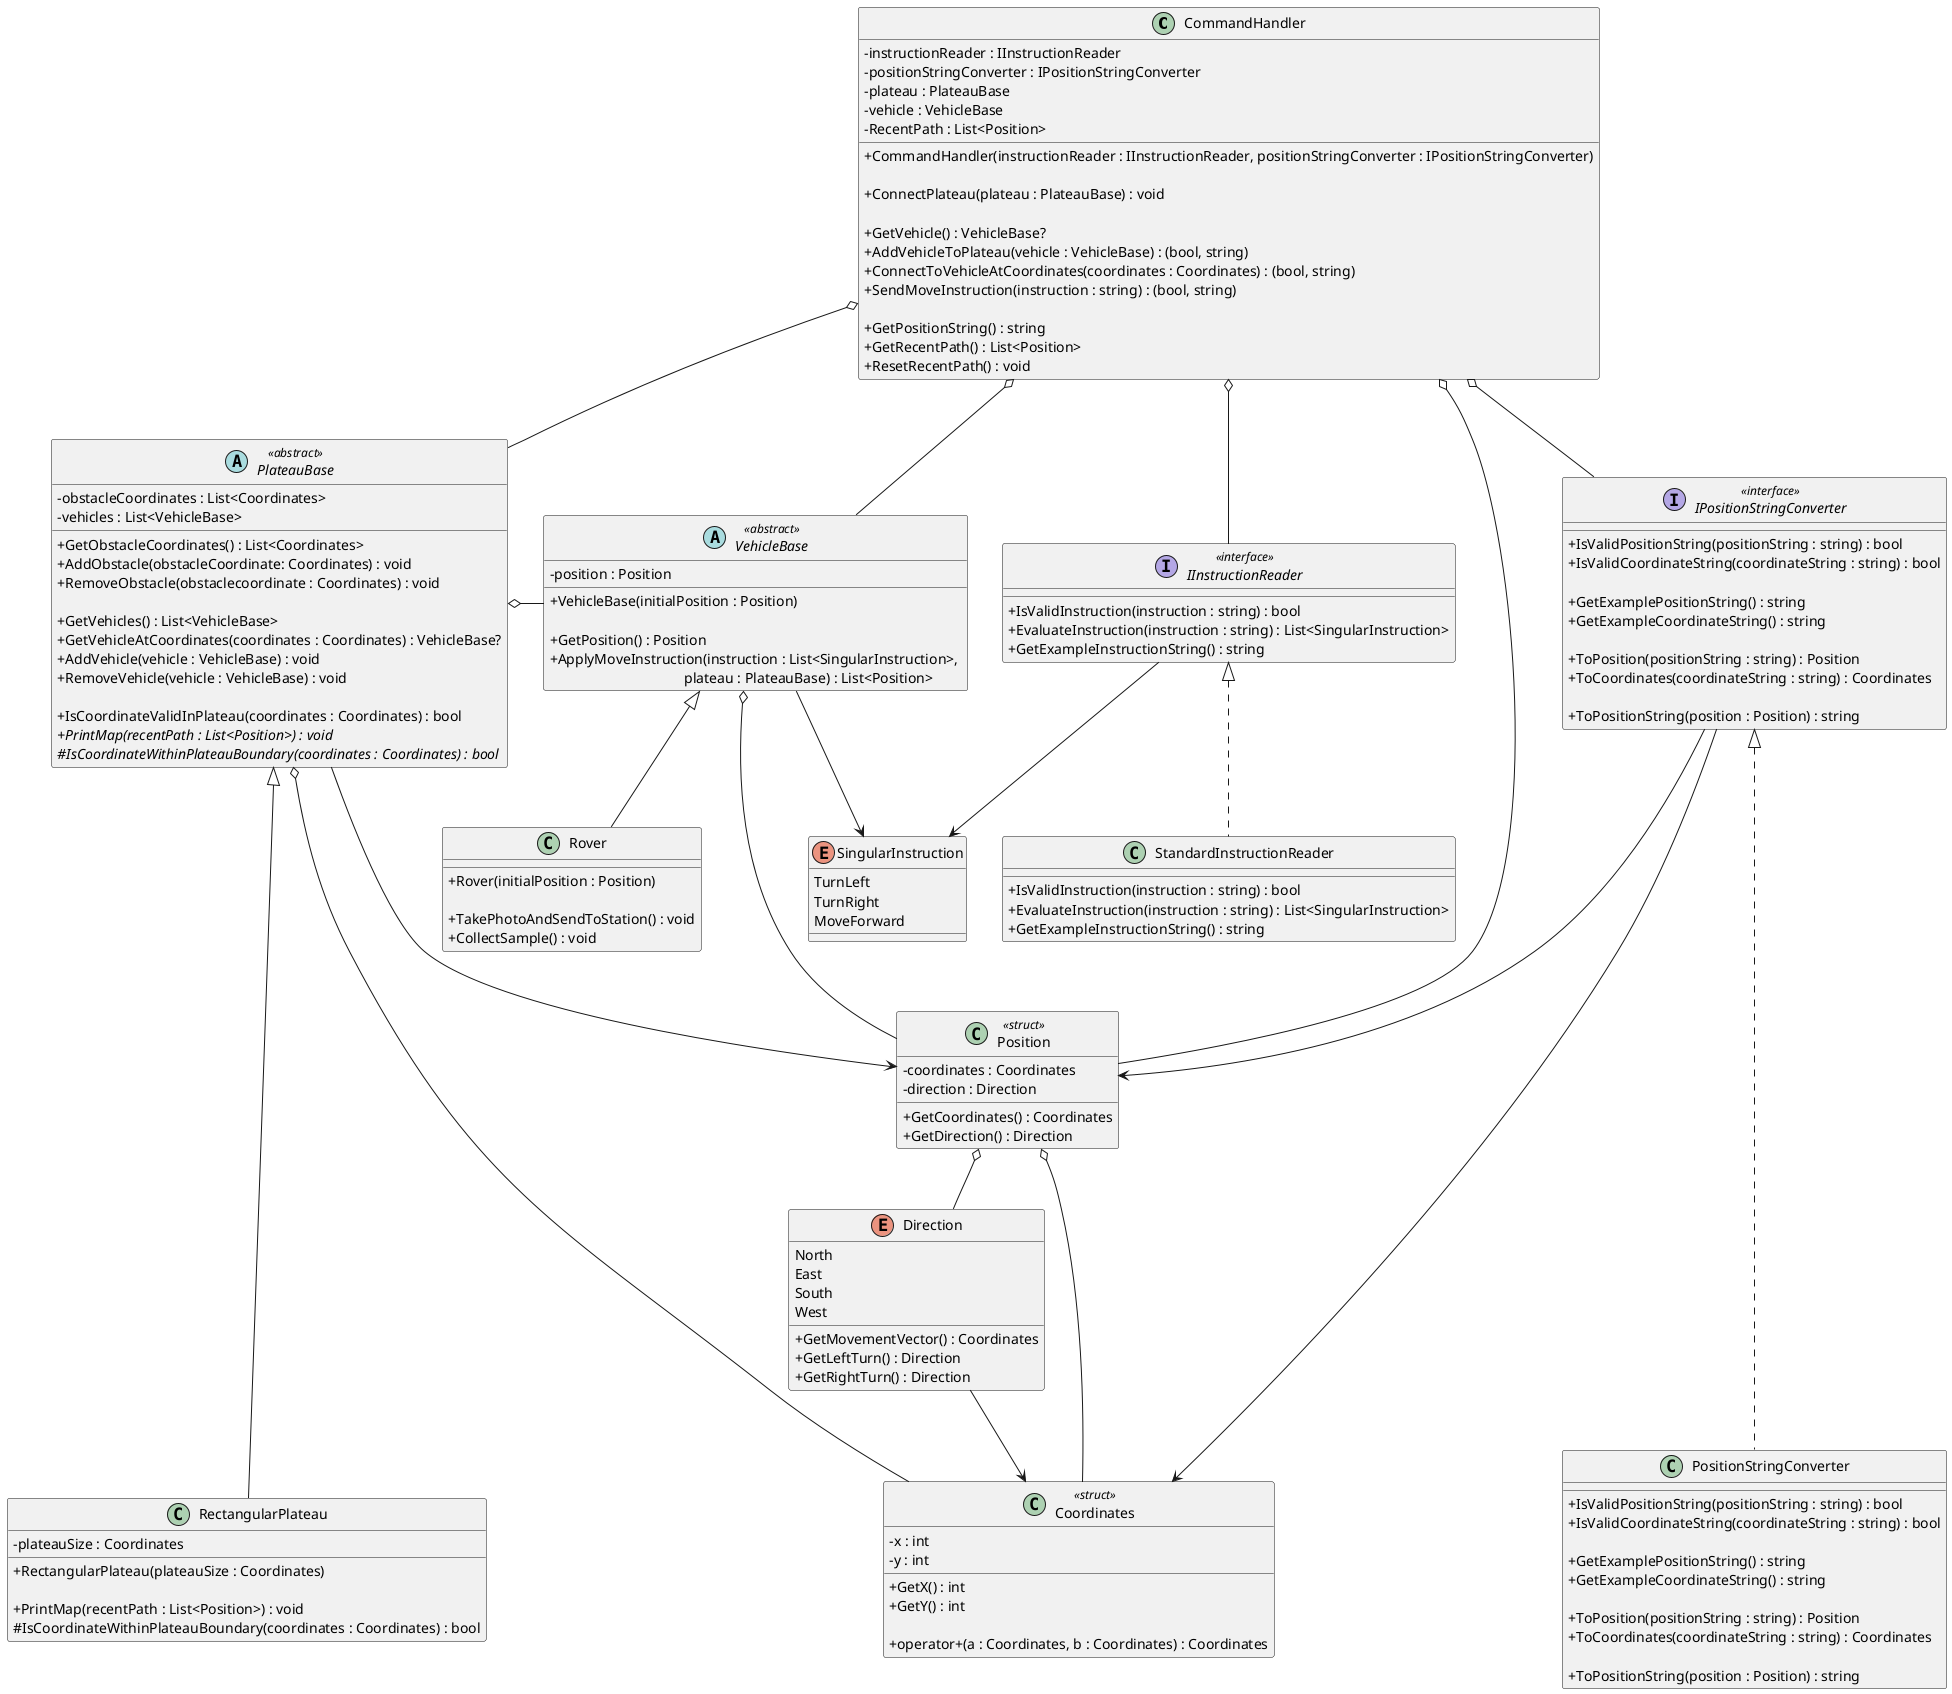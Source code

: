 @startuml "Mars Rover Challenge"
skinparam classAttributeIconSize 0

class CommandHandler
{
  - instructionReader : IInstructionReader
  - positionStringConverter : IPositionStringConverter
  - plateau : PlateauBase
  - vehicle : VehicleBase
  - RecentPath : List<Position>

  + CommandHandler(instructionReader : IInstructionReader, positionStringConverter : IPositionStringConverter)
  
  + ConnectPlateau(plateau : PlateauBase) : void

  + GetVehicle() : VehicleBase?
  + AddVehicleToPlateau(vehicle : VehicleBase) : (bool, string)
  + ConnectToVehicleAtCoordinates(coordinates : Coordinates) : (bool, string)
  + SendMoveInstruction(instruction : string) : (bool, string)

  + GetPositionString() : string
  + GetRecentPath() : List<Position>
  + ResetRecentPath() : void
}

interface IInstructionReader <<interface>>
{
  + IsValidInstruction(instruction : string) : bool
  + EvaluateInstruction(instruction : string) : List<SingularInstruction>
  + GetExampleInstructionString() : string
}

enum SingularInstruction
{
  TurnLeft
  TurnRight
  MoveForward
}

class StandardInstructionReader
{
  + IsValidInstruction(instruction : string) : bool
  + EvaluateInstruction(instruction : string) : List<SingularInstruction>
  + GetExampleInstructionString() : string
}

abstract PlateauBase <<abstract>>
{
  - obstacleCoordinates : List<Coordinates>
  - vehicles : List<VehicleBase>

  + GetObstacleCoordinates() : List<Coordinates>
  + AddObstacle(obstacleCoordinate: Coordinates) : void
  + RemoveObstacle(obstaclecoordinate : Coordinates) : void

  + GetVehicles() : List<VehicleBase>
  + GetVehicleAtCoordinates(coordinates : Coordinates) : VehicleBase?
  + AddVehicle(vehicle : VehicleBase) : void
  + RemoveVehicle(vehicle : VehicleBase) : void

   + IsCoordinateValidInPlateau(coordinates : Coordinates) : bool
  {abstract} + PrintMap(recentPath : List<Position>) : void
  {abstract} # IsCoordinateWithinPlateauBoundary(coordinates : Coordinates) : bool
}

class RectangularPlateau
{
  - plateauSize : Coordinates

  + RectangularPlateau(plateauSize : Coordinates)

  + PrintMap(recentPath : List<Position>) : void
  # IsCoordinateWithinPlateauBoundary(coordinates : Coordinates) : bool
}

class Coordinates <<struct>>
{
  - x : int
  - y : int

  + GetX() : int
  + GetY() : int

  + operator+(a : Coordinates, b : Coordinates) : Coordinates
}

enum Direction
{
  North
  East
  South
  West

  + GetMovementVector() : Coordinates
  + GetLeftTurn() : Direction
  + GetRightTurn() : Direction
}

interface IPositionStringConverter <<interface>>
{
  + IsValidPositionString(positionString : string) : bool
  + IsValidCoordinateString(coordinateString : string) : bool

  + GetExamplePositionString() : string
  + GetExampleCoordinateString() : string

  + ToPosition(positionString : string) : Position
  + ToCoordinates(coordinateString : string) : Coordinates

  + ToPositionString(position : Position) : string
}

class Position <<struct>>
{
  - coordinates : Coordinates
  - direction : Direction

  + GetCoordinates() : Coordinates
  + GetDirection() : Direction
}

class PositionStringConverter
{
  + IsValidPositionString(positionString : string) : bool
  + IsValidCoordinateString(coordinateString : string) : bool

  + GetExamplePositionString() : string
  + GetExampleCoordinateString() : string

  + ToPosition(positionString : string) : Position
  + ToCoordinates(coordinateString : string) : Coordinates

  + ToPositionString(position : Position) : string
}

class Rover
{
  + Rover(initialPosition : Position)

  + TakePhotoAndSendToStation() : void
  + CollectSample() : void
}

abstract VehicleBase <<abstract>>
{
  - position : Position

  + VehicleBase(initialPosition : Position)

  + GetPosition() : Position
  + ApplyMoveInstruction(instruction : List<SingularInstruction>, \n\
                                     plateau : PlateauBase) : List<Position>
}

CommandHandler o-- IInstructionReader
CommandHandler o-- IPositionStringConverter
CommandHandler o-- PlateauBase
CommandHandler o-- VehicleBase
CommandHandler o---- Position

IInstructionReader --> SingularInstruction
IInstructionReader <|.. StandardInstructionReader 

VehicleBase <|-- Rover
VehicleBase --> SingularInstruction
VehicleBase o--- Position

IPositionStringConverter <|..... PositionStringConverter
IPositionStringConverter ---> Position
IPositionStringConverter ---> Coordinates

PlateauBase <|----- RectangularPlateau
PlateauBase --> Position
PlateauBase o-- Coordinates
PlateauBase o- VehicleBase

Direction --> Coordinates 

Position o-- Direction
Position o-- Coordinates

@enduml